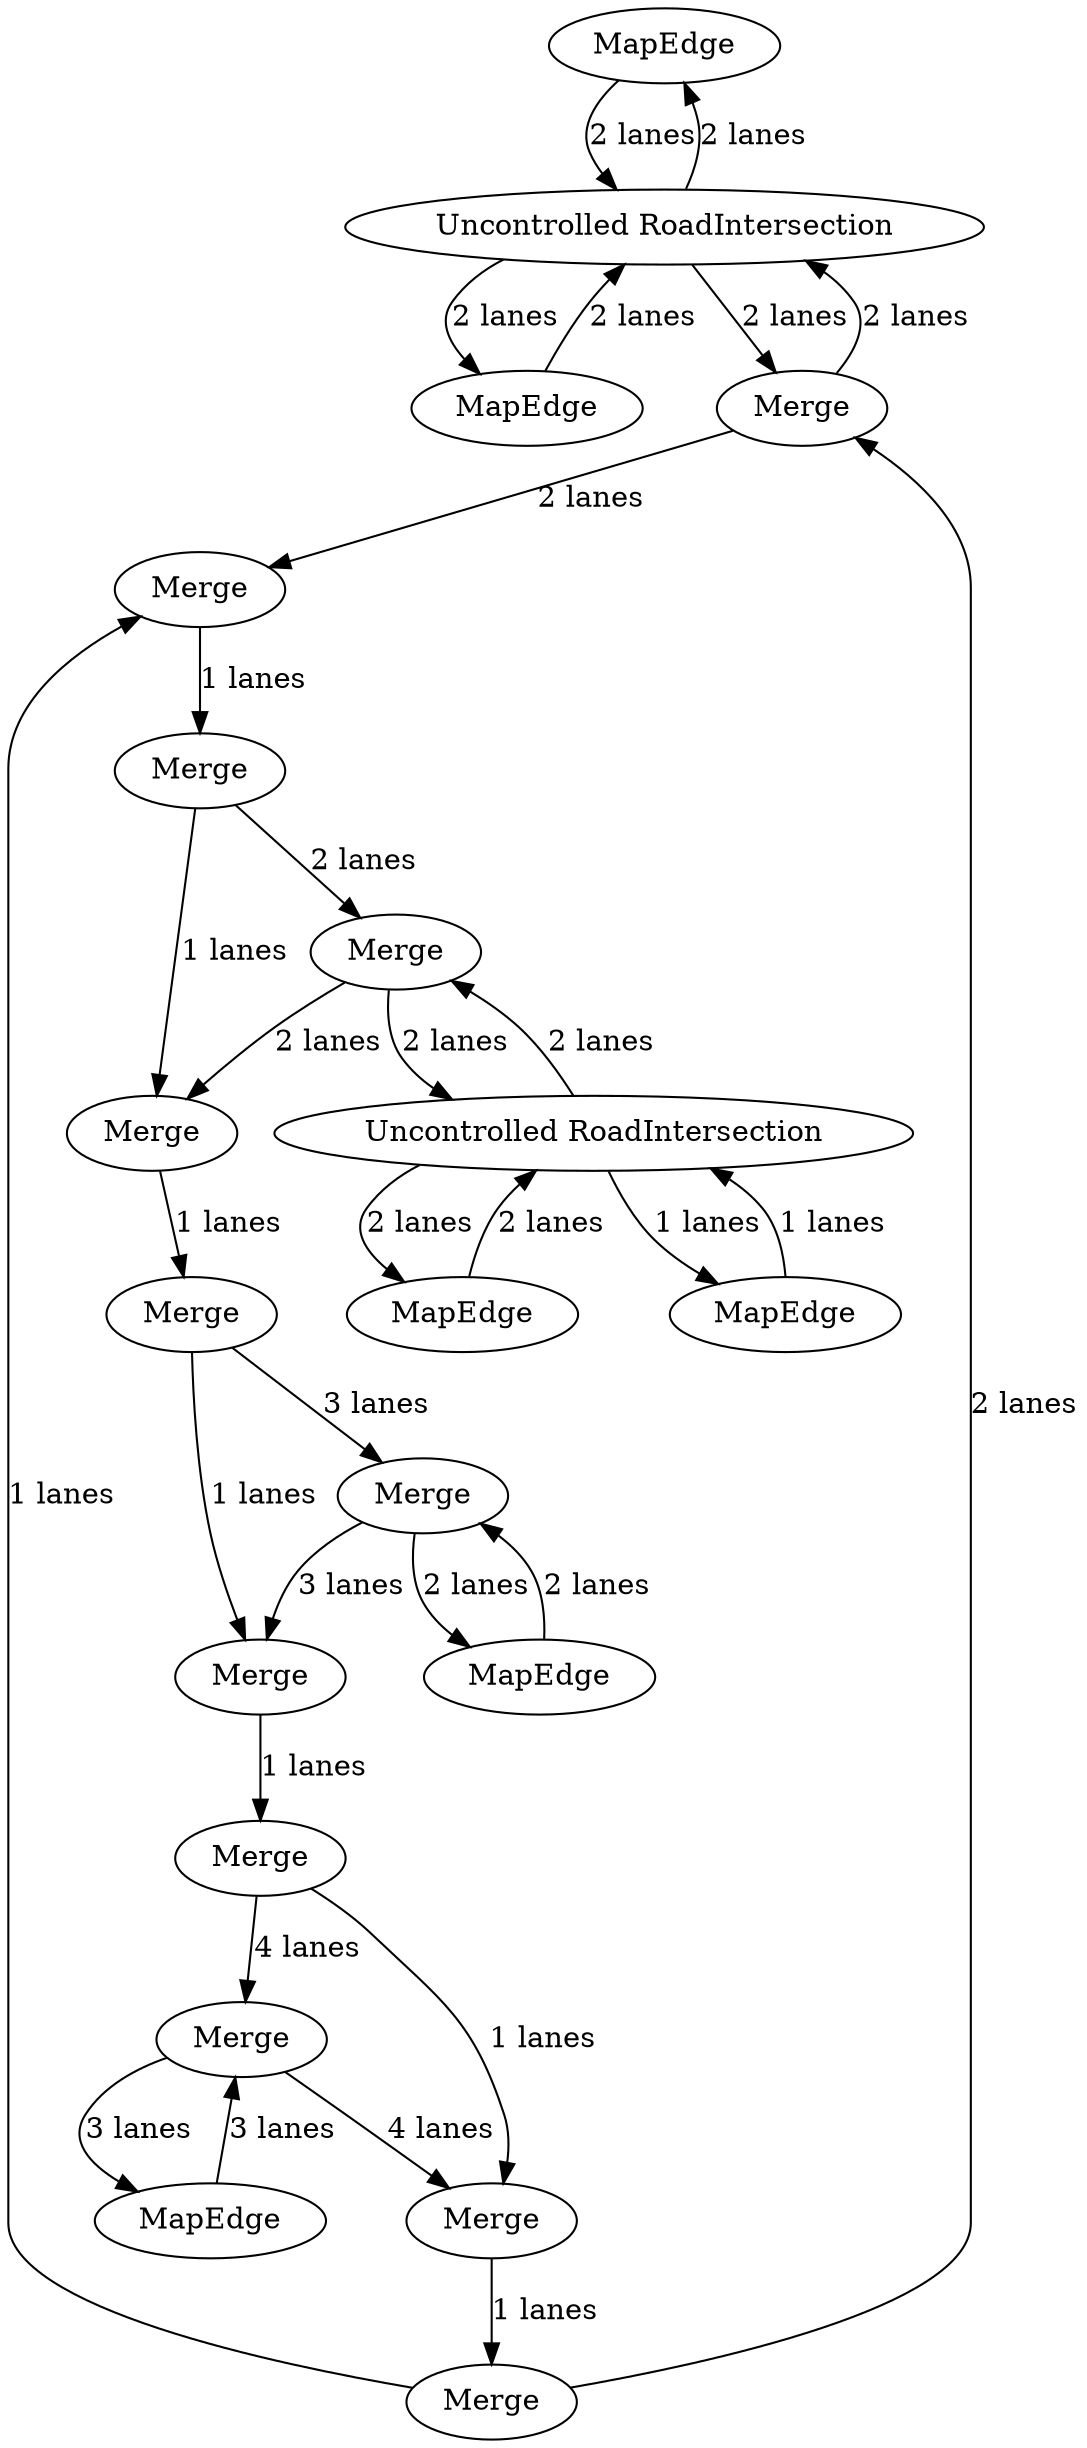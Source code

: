 digraph {
    0 [ label = "MapEdge" ]
    1 [ label = "MapEdge" ]
    2 [ label = "MapEdge" ]
    3 [ label = "Uncontrolled RoadIntersection" ]
    4 [ label = "Merge" ]
    5 [ label = "Merge" ]
    6 [ label = "Merge" ]
    7 [ label = "Merge" ]
    8 [ label = "Merge" ]
    9 [ label = "Merge" ]
    10 [ label = "Merge" ]
    11 [ label = "Merge" ]
    12 [ label = "Merge" ]
    13 [ label = "Merge" ]
    14 [ label = "Merge" ]
    15 [ label = "Merge" ]
    16 [ label = "Uncontrolled RoadIntersection" ]
    17 [ label = "MapEdge" ]
    18 [ label = "MapEdge" ]
    19 [ label = "MapEdge" ]
    5 -> 7 [ label = "4 lanes" ]
    1 -> 3 [ label = "2 lanes" ]
    3 -> 1 [ label = "2 lanes" ]
    3 -> 4 [ label = "2 lanes" ]
    4 -> 3 [ label = "2 lanes" ]
    17 -> 16 [ label = "2 lanes" ]
    16 -> 17 [ label = "2 lanes" ]
    16 -> 15 [ label = "2 lanes" ]
    15 -> 16 [ label = "2 lanes" ]
    16 -> 18 [ label = "1 lanes" ]
    18 -> 16 [ label = "1 lanes" ]
    14 -> 19 [ label = "2 lanes" ]
    19 -> 14 [ label = "2 lanes" ]
    6 -> 8 [ label = "1 lanes" ]
    8 -> 11 [ label = "1 lanes" ]
    11 -> 13 [ label = "1 lanes" ]
    13 -> 12 [ label = "1 lanes" ]
    12 -> 10 [ label = "1 lanes" ]
    10 -> 9 [ label = "1 lanes" ]
    9 -> 7 [ label = "1 lanes" ]
    7 -> 6 [ label = "1 lanes" ]
    0 -> 3 [ label = "2 lanes" ]
    3 -> 0 [ label = "2 lanes" ]
    5 -> 2 [ label = "3 lanes" ]
    2 -> 5 [ label = "3 lanes" ]
    9 -> 5 [ label = "4 lanes" ]
    15 -> 13 [ label = "2 lanes" ]
    4 -> 8 [ label = "2 lanes" ]
    14 -> 10 [ label = "3 lanes" ]
    12 -> 14 [ label = "3 lanes" ]
    11 -> 15 [ label = "2 lanes" ]
    6 -> 4 [ label = "2 lanes" ]
}
